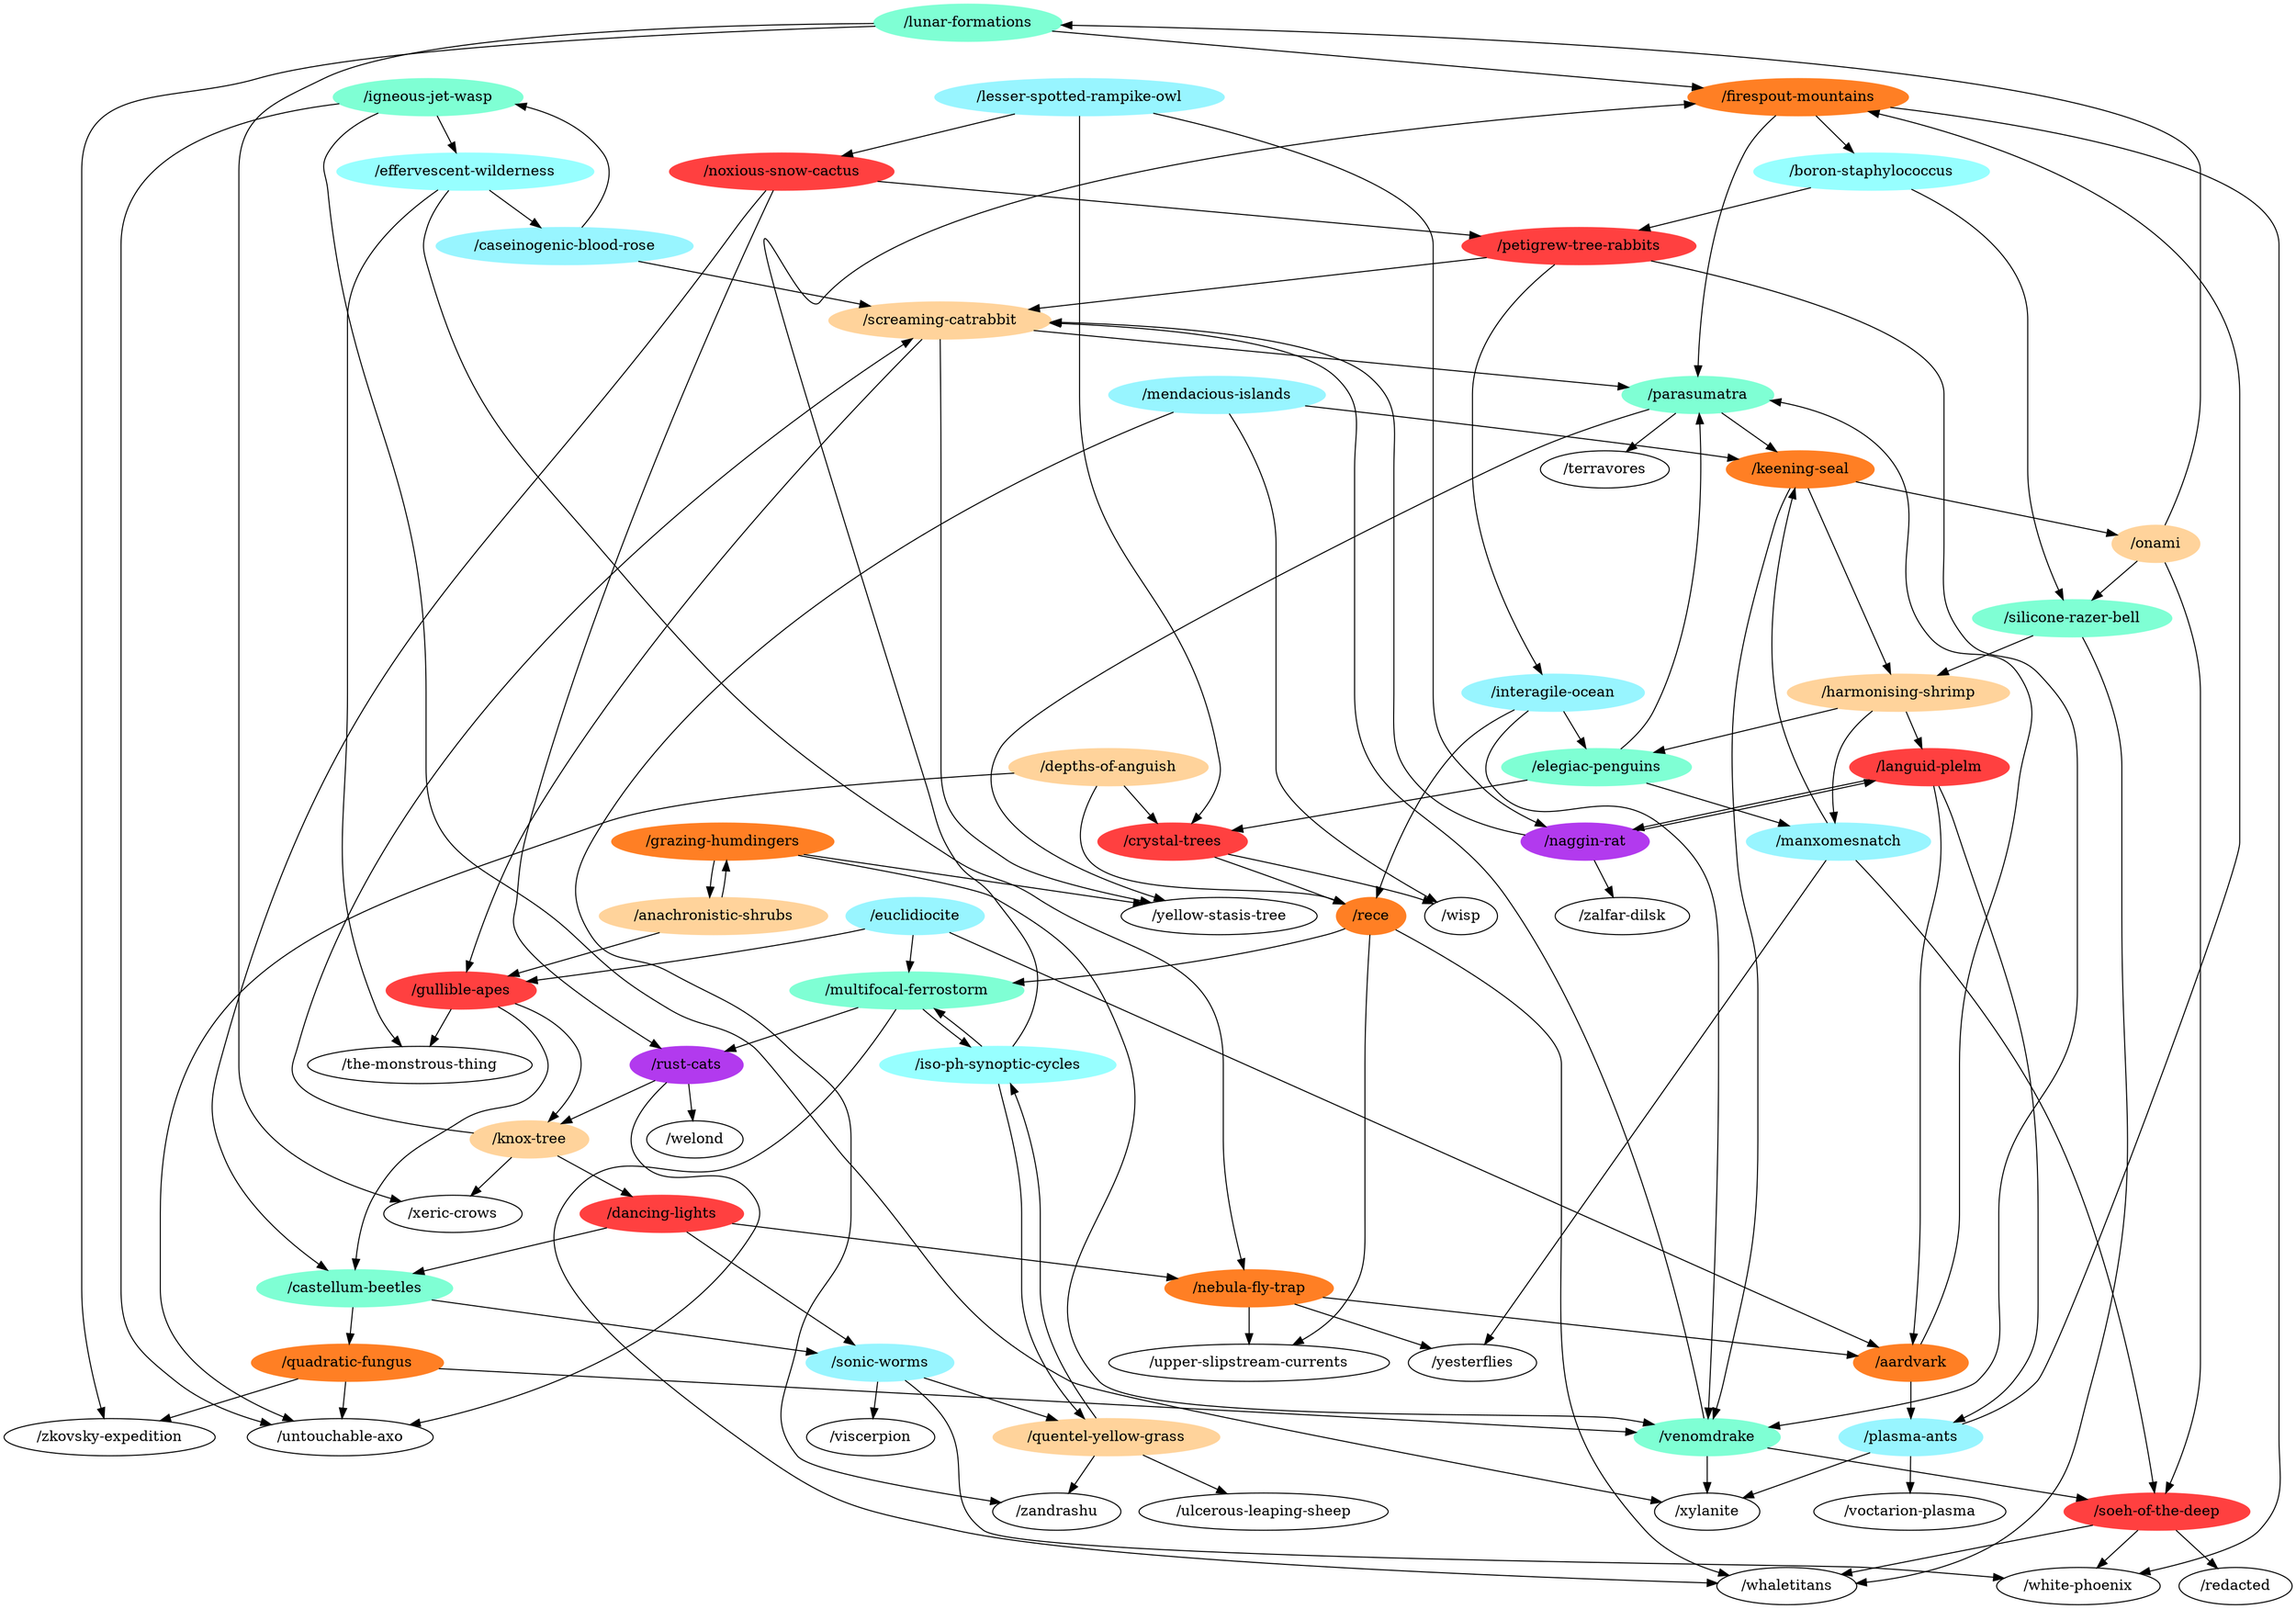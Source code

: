 digraph G {"/lunar-formations" -> "/firespout-mountains";
"/lunar-formations" -> "/xeric-crows";
"/lunar-formations" -> "/zkovsky-expedition";
"/lunar-formations" [color=aquamarine,style=filled];
"/naggin-rat" -> "/zalfar-dilsk";
"/naggin-rat" -> "/languid-plelm";
"/naggin-rat" -> "/screaming-catrabbit";
"/naggin-rat" [color=darkorchid2,style=filled];
"/iso-ph-synoptic-cycles" -> "/multifocal-ferrostorm";
"/iso-ph-synoptic-cycles" -> "/firespout-mountains";
"/iso-ph-synoptic-cycles" -> "/quentel-yellow-grass";
"/iso-ph-synoptic-cycles" [color=darkslategray1,style=filled];
"/multifocal-ferrostorm" -> "/iso-ph-synoptic-cycles";
"/multifocal-ferrostorm" -> "/rust-cats";
"/multifocal-ferrostorm" -> "/whaletitans";
"/multifocal-ferrostorm" [color=aquamarine,style=filled];
"/effervescent-wilderness" -> "/nebula-fly-trap";
"/effervescent-wilderness" -> "/the-monstrous-thing";
"/effervescent-wilderness" -> "/caseinogenic-blood-rose";
"/effervescent-wilderness" [color=darkslategray1,style=filled];
"/harmonising-shrimp" -> "/languid-plelm";
"/harmonising-shrimp" -> "/elegiac-penguins";
"/harmonising-shrimp" -> "/manxomesnatch";
"/harmonising-shrimp" [color=burlywood1,style=filled];
"/soeh-of-the-deep" -> "/whaletitans";
"/soeh-of-the-deep" -> "/white-phoenix";
"/soeh-of-the-deep" -> "/redacted";
"/soeh-of-the-deep" [color=brown1,style=filled];
"/boron-staphylococcus" -> "/petigrew-tree-rabbits";
"/boron-staphylococcus" -> "/silicone-razer-bell";
"/boron-staphylococcus" [color=darkslategray1,style=filled];
"/castellum-beetles" -> "/quadratic-fungus";
"/castellum-beetles" -> "/sonic-worms";
"/castellum-beetles" [color=aquamarine,style=filled];
"/firespout-mountains" -> "/boron-staphylococcus";
"/firespout-mountains" -> "/parasumatra";
"/firespout-mountains" -> "/white-phoenix";
"/firespout-mountains" [color=chocolate1,style=filled];
"/nebula-fly-trap" -> "/upper-slipstream-currents";
"/nebula-fly-trap" -> "/yesterflies";
"/nebula-fly-trap" -> "/aardvark";
"/nebula-fly-trap" [color=chocolate1,style=filled];
"/igneous-jet-wasp" -> "/effervescent-wilderness";
"/igneous-jet-wasp" -> "/untouchable-axo";
"/igneous-jet-wasp" -> "/xylanite";
"/igneous-jet-wasp" [color=aquamarine,style=filled];
"/lesser-spotted-rampike-owl" -> "/naggin-rat";
"/lesser-spotted-rampike-owl" -> "/noxious-snow-cactus";
"/lesser-spotted-rampike-owl" -> "/crystal-trees";
"/lesser-spotted-rampike-owl" [color=cadetblue1,style=filled];
"/venomdrake" -> "/soeh-of-the-deep";
"/venomdrake" -> "/xylanite";
"/venomdrake" -> "/screaming-catrabbit";
"/venomdrake" [color=aquamarine,style=filled];
"/petigrew-tree-rabbits" -> "/venomdrake";
"/petigrew-tree-rabbits" -> "/interagile-ocean";
"/petigrew-tree-rabbits" -> "/screaming-catrabbit";
"/petigrew-tree-rabbits" [color=brown1,style=filled];
"/quentel-yellow-grass" -> "/iso-ph-synoptic-cycles";
"/quentel-yellow-grass" -> "/zandrashu";
"/quentel-yellow-grass" -> "/ulcerous-leaping-sheep";
"/quentel-yellow-grass" [color=burlywood1,style=filled];
"/noxious-snow-cactus" -> "/castellum-beetles";
"/noxious-snow-cactus" -> "/petigrew-tree-rabbits";
"/noxious-snow-cactus" -> "/rust-cats";
"/noxious-snow-cactus" [color=brown1,style=filled];
"/grazing-humdingers" -> "/venomdrake";
"/grazing-humdingers" -> "/yellow-stasis-tree";
"/grazing-humdingers" -> "/anachronistic-shrubs";
"/grazing-humdingers" [color=chocolate1,style=filled];
"/mendacious-islands" -> "/wisp";
"/mendacious-islands" -> "/zandrashu";
"/mendacious-islands" -> "/keening-seal";
"/mendacious-islands" [color=cadetblue1,style=filled];
"/dancing-lights" -> "/castellum-beetles";
"/dancing-lights" -> "/nebula-fly-trap";
"/dancing-lights" -> "/sonic-worms";
"/dancing-lights" [color=brown1,style=filled];
"/rece" -> "/multifocal-ferrostorm";
"/rece" -> "/upper-slipstream-currents";
"/rece" -> "/whaletitans";
"/rece" [color=chocolate1,style=filled];
"/languid-plelm" -> "/naggin-rat";
"/languid-plelm" -> "/plasma-ants";
"/languid-plelm" -> "/aardvark";
"/languid-plelm" [color=brown1,style=filled];
"/interagile-ocean" -> "/venomdrake";
"/interagile-ocean" -> "/rece";
"/interagile-ocean" -> "/elegiac-penguins";
"/interagile-ocean" [color=cadetblue1,style=filled];
"/quadratic-fungus" -> "/untouchable-axo";
"/quadratic-fungus" -> "/venomdrake";
"/quadratic-fungus" -> "/zkovsky-expedition";
"/quadratic-fungus" [color=chocolate1,style=filled];
"/rust-cats" -> "/untouchable-axo";
"/rust-cats" -> "/welond";
"/rust-cats" -> "/knox-tree";
"/rust-cats" [color=darkorchid2,style=filled];
"/euclidiocite" -> "/multifocal-ferrostorm";
"/euclidiocite" -> "/gullible-apes";
"/euclidiocite" -> "/aardvark";
"/euclidiocite" [color=cadetblue1,style=filled];
"/sonic-worms" -> "/quentel-yellow-grass";
"/sonic-worms" -> "/viscerpion";
"/sonic-worms" -> "/white-phoenix";
"/sonic-worms" [color=cadetblue1,style=filled];
"/crystal-trees" -> "/wisp";
"/crystal-trees" -> "/rece";
"/crystal-trees" [color=brown1,style=filled];
"/silicone-razer-bell" -> "/harmonising-shrimp";
"/silicone-razer-bell" -> "/whaletitans";
"/silicone-razer-bell" [color=aquamarine,style=filled];
"/depths-of-anguish" -> "/untouchable-axo";
"/depths-of-anguish" -> "/rece";
"/depths-of-anguish" -> "/crystal-trees";
"/depths-of-anguish" [color=burlywood1,style=filled];
"/elegiac-penguins" -> "/crystal-trees";
"/elegiac-penguins" -> "/parasumatra";
"/elegiac-penguins" -> "/manxomesnatch";
"/elegiac-penguins" [color=aquamarine,style=filled];
"/onami" -> "/lunar-formations";
"/onami" -> "/soeh-of-the-deep";
"/onami" -> "/silicone-razer-bell";
"/onami" [color=burlywood1,style=filled];
"/gullible-apes" -> "/castellum-beetles";
"/gullible-apes" -> "/the-monstrous-thing";
"/gullible-apes" -> "/knox-tree";
"/gullible-apes" [color=brown1,style=filled];
"/knox-tree" -> "/xeric-crows";
"/knox-tree" -> "/dancing-lights";
"/knox-tree" -> "/screaming-catrabbit";
"/knox-tree" [color=burlywood1,style=filled];
"/parasumatra" -> "/yellow-stasis-tree";
"/parasumatra" -> "/keening-seal";
"/parasumatra" -> "/terravores";
"/parasumatra" [color=aquamarine,style=filled];
"/manxomesnatch" -> "/soeh-of-the-deep";
"/manxomesnatch" -> "/yesterflies";
"/manxomesnatch" -> "/keening-seal";
"/manxomesnatch" [color=cadetblue1,style=filled];
"/plasma-ants" -> "/firespout-mountains";
"/plasma-ants" -> "/xylanite";
"/plasma-ants" -> "/voctarion-plasma";
"/plasma-ants" [color=cadetblue1,style=filled];
"/anachronistic-shrubs" -> "/grazing-humdingers";
"/anachronistic-shrubs" -> "/gullible-apes";
"/anachronistic-shrubs" [color=burlywood1,style=filled];
"/keening-seal" -> "/harmonising-shrimp";
"/keening-seal" -> "/venomdrake";
"/keening-seal" -> "/onami";
"/keening-seal" [color=chocolate1,style=filled];
"/caseinogenic-blood-rose" -> "/igneous-jet-wasp";
"/caseinogenic-blood-rose" -> "/screaming-catrabbit";
"/caseinogenic-blood-rose" [color=cadetblue1,style=filled];
"/screaming-catrabbit" -> "/yellow-stasis-tree";
"/screaming-catrabbit" -> "/gullible-apes";
"/screaming-catrabbit" -> "/parasumatra";
"/screaming-catrabbit" [color=burlywood1,style=filled];
"/aardvark" -> "/parasumatra";
"/aardvark" -> "/plasma-ants";
"/aardvark" [color=chocolate1,style=filled];
}